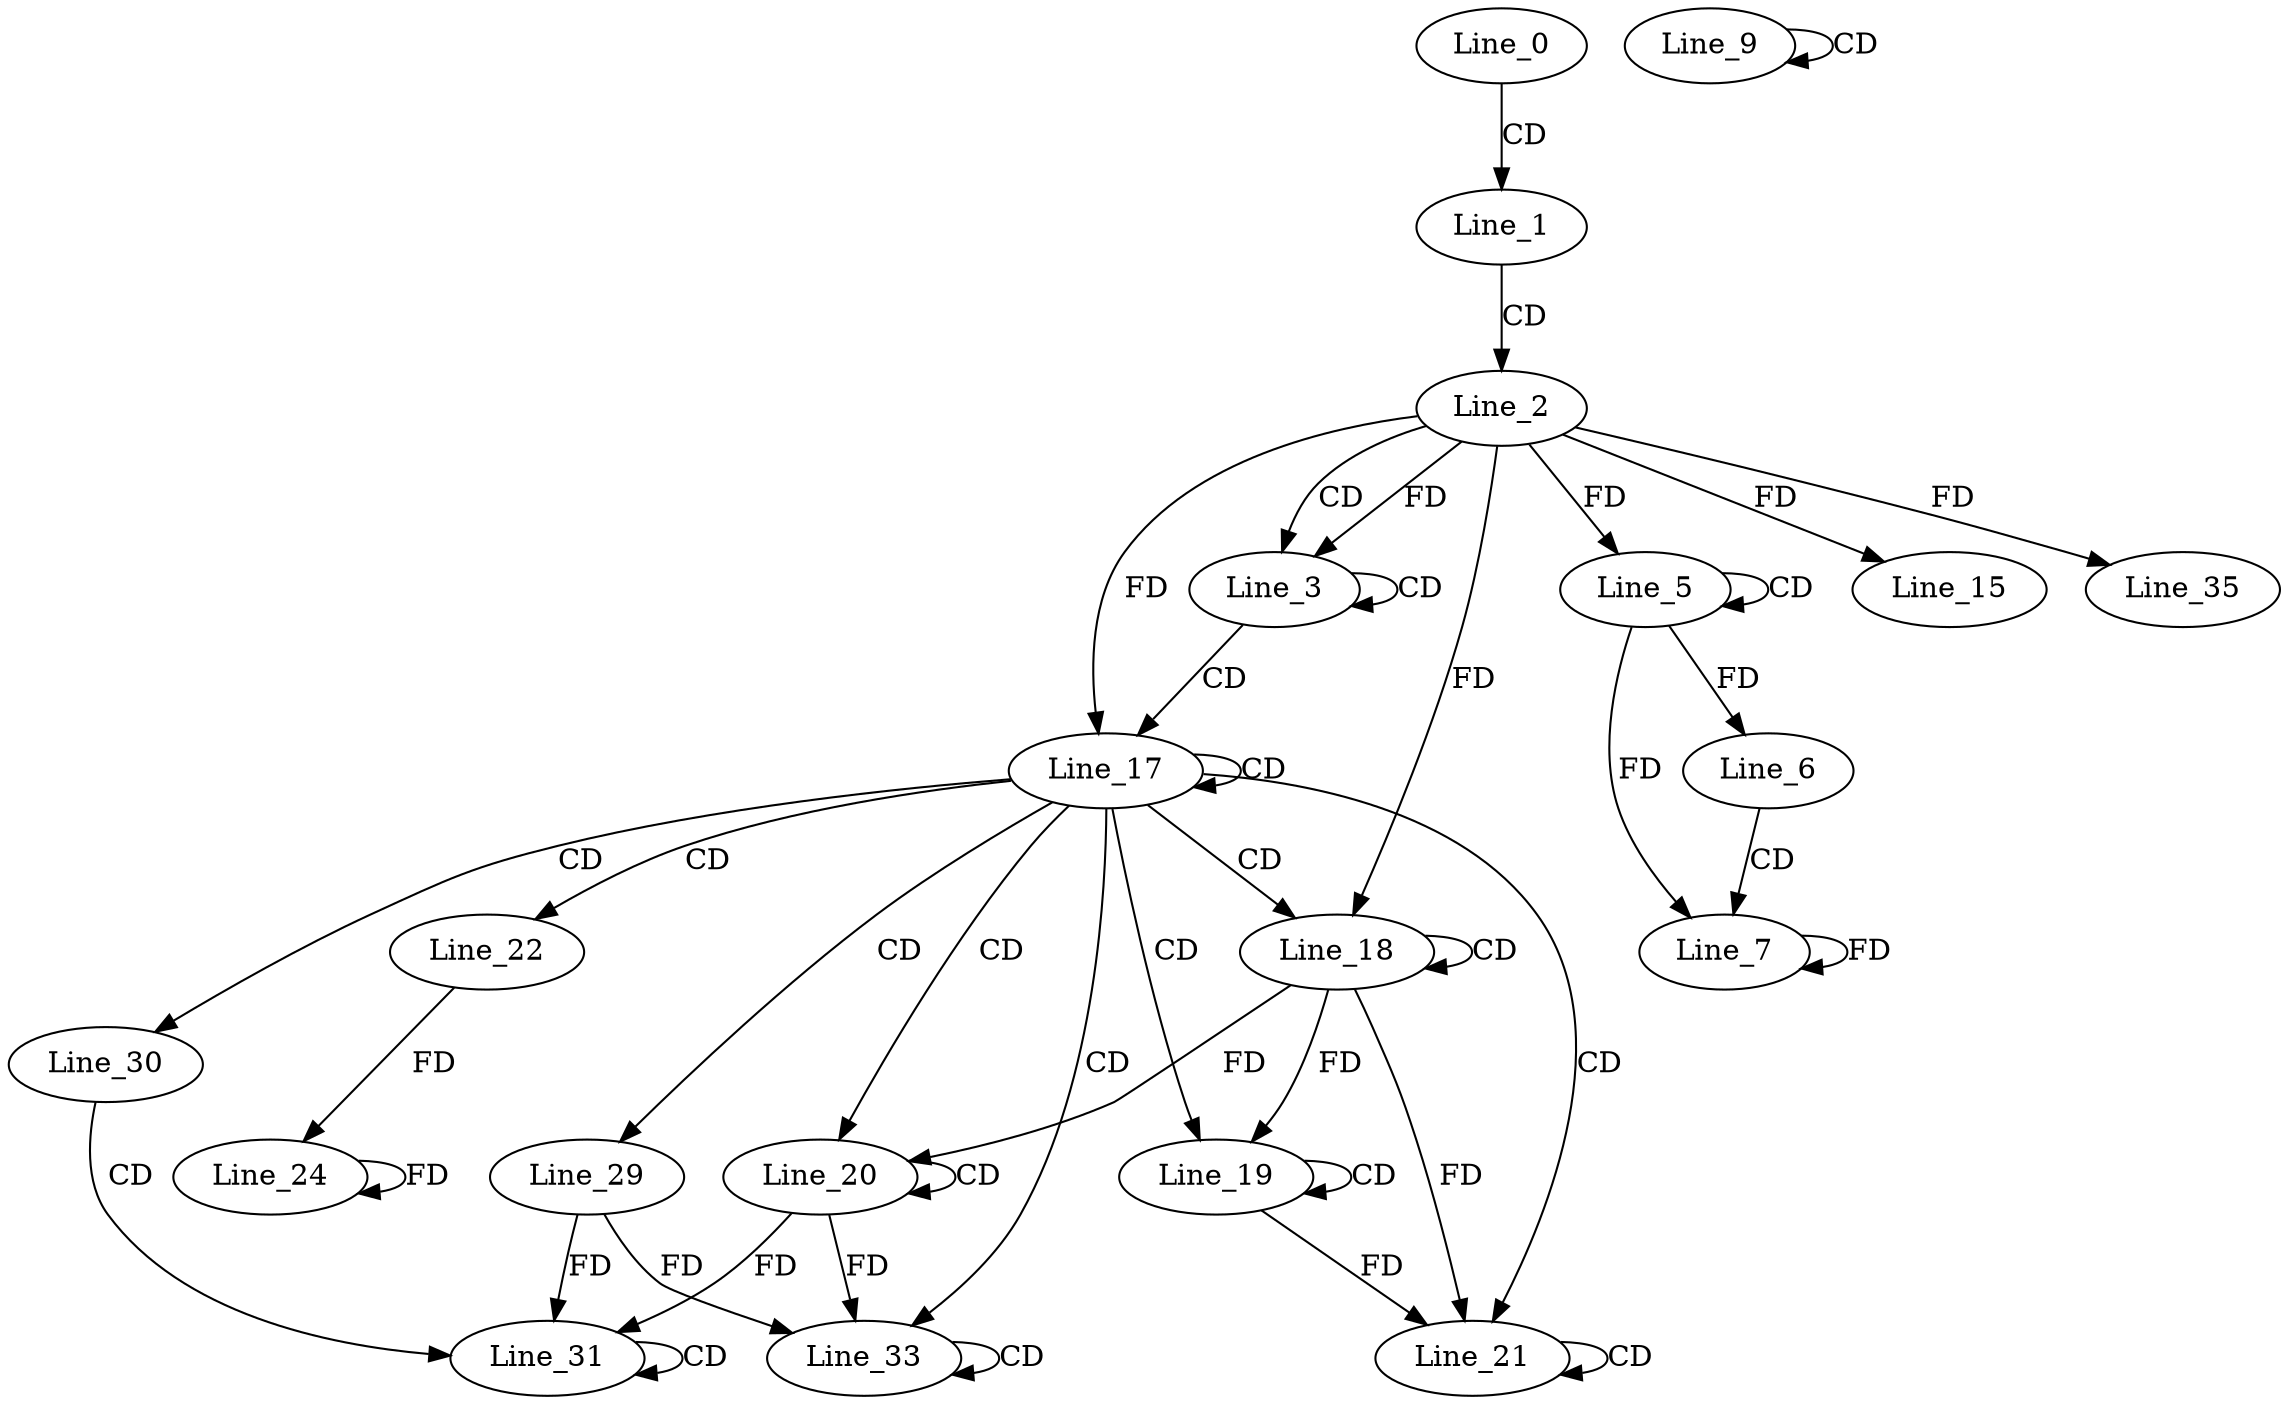 digraph G {
  Line_0;
  Line_1;
  Line_2;
  Line_3;
  Line_3;
  Line_3;
  Line_5;
  Line_5;
  Line_6;
  Line_6;
  Line_7;
  Line_7;
  Line_7;
  Line_9;
  Line_9;
  Line_15;
  Line_17;
  Line_17;
  Line_17;
  Line_18;
  Line_18;
  Line_19;
  Line_19;
  Line_20;
  Line_20;
  Line_21;
  Line_21;
  Line_22;
  Line_24;
  Line_24;
  Line_29;
  Line_30;
  Line_31;
  Line_31;
  Line_33;
  Line_33;
  Line_35;
  Line_0 -> Line_1 [ label="CD" ];
  Line_1 -> Line_2 [ label="CD" ];
  Line_2 -> Line_3 [ label="CD" ];
  Line_3 -> Line_3 [ label="CD" ];
  Line_2 -> Line_3 [ label="FD" ];
  Line_5 -> Line_5 [ label="CD" ];
  Line_2 -> Line_5 [ label="FD" ];
  Line_5 -> Line_6 [ label="FD" ];
  Line_6 -> Line_7 [ label="CD" ];
  Line_5 -> Line_7 [ label="FD" ];
  Line_7 -> Line_7 [ label="FD" ];
  Line_9 -> Line_9 [ label="CD" ];
  Line_2 -> Line_15 [ label="FD" ];
  Line_3 -> Line_17 [ label="CD" ];
  Line_17 -> Line_17 [ label="CD" ];
  Line_2 -> Line_17 [ label="FD" ];
  Line_17 -> Line_18 [ label="CD" ];
  Line_18 -> Line_18 [ label="CD" ];
  Line_2 -> Line_18 [ label="FD" ];
  Line_17 -> Line_19 [ label="CD" ];
  Line_19 -> Line_19 [ label="CD" ];
  Line_18 -> Line_19 [ label="FD" ];
  Line_17 -> Line_20 [ label="CD" ];
  Line_20 -> Line_20 [ label="CD" ];
  Line_18 -> Line_20 [ label="FD" ];
  Line_17 -> Line_21 [ label="CD" ];
  Line_21 -> Line_21 [ label="CD" ];
  Line_18 -> Line_21 [ label="FD" ];
  Line_19 -> Line_21 [ label="FD" ];
  Line_17 -> Line_22 [ label="CD" ];
  Line_22 -> Line_24 [ label="FD" ];
  Line_24 -> Line_24 [ label="FD" ];
  Line_17 -> Line_29 [ label="CD" ];
  Line_17 -> Line_30 [ label="CD" ];
  Line_30 -> Line_31 [ label="CD" ];
  Line_31 -> Line_31 [ label="CD" ];
  Line_29 -> Line_31 [ label="FD" ];
  Line_20 -> Line_31 [ label="FD" ];
  Line_17 -> Line_33 [ label="CD" ];
  Line_33 -> Line_33 [ label="CD" ];
  Line_29 -> Line_33 [ label="FD" ];
  Line_20 -> Line_33 [ label="FD" ];
  Line_2 -> Line_35 [ label="FD" ];
}
